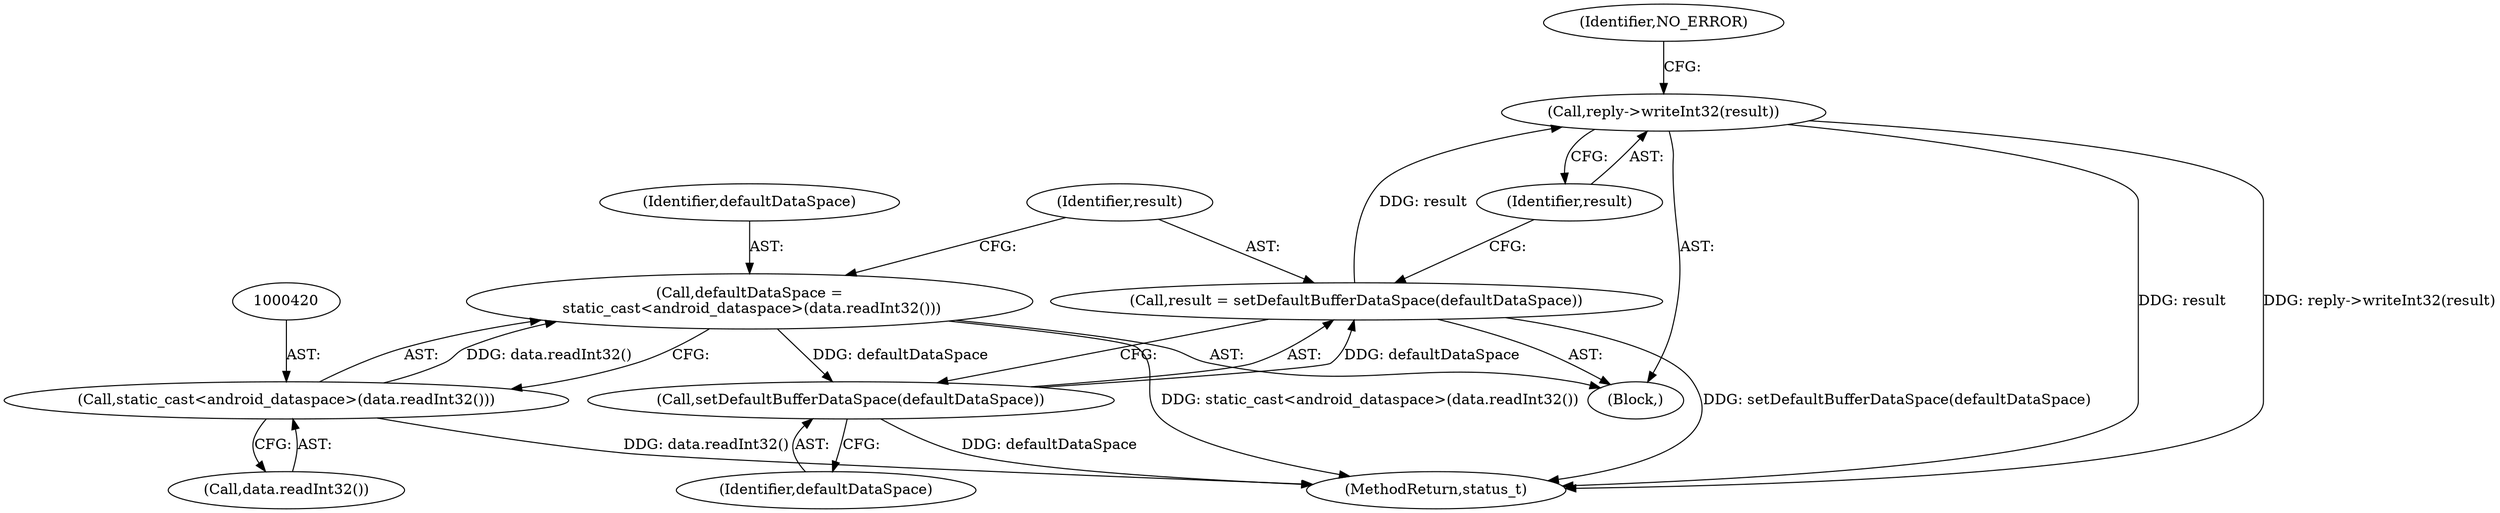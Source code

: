 digraph "0_Android_a30d7d90c4f718e46fb41a99b3d52800e1011b73@API" {
"1000427" [label="(Call,reply->writeInt32(result))"];
"1000423" [label="(Call,result = setDefaultBufferDataSpace(defaultDataSpace))"];
"1000425" [label="(Call,setDefaultBufferDataSpace(defaultDataSpace))"];
"1000417" [label="(Call,defaultDataSpace =\n static_cast<android_dataspace>(data.readInt32()))"];
"1000419" [label="(Call,static_cast<android_dataspace>(data.readInt32()))"];
"1000426" [label="(Identifier,defaultDataSpace)"];
"1000428" [label="(Identifier,result)"];
"1000419" [label="(Call,static_cast<android_dataspace>(data.readInt32()))"];
"1000418" [label="(Identifier,defaultDataSpace)"];
"1000411" [label="(Block,)"];
"1000427" [label="(Call,reply->writeInt32(result))"];
"1000424" [label="(Identifier,result)"];
"1000425" [label="(Call,setDefaultBufferDataSpace(defaultDataSpace))"];
"1000423" [label="(Call,result = setDefaultBufferDataSpace(defaultDataSpace))"];
"1000421" [label="(Call,data.readInt32())"];
"1000515" [label="(MethodReturn,status_t)"];
"1000430" [label="(Identifier,NO_ERROR)"];
"1000417" [label="(Call,defaultDataSpace =\n static_cast<android_dataspace>(data.readInt32()))"];
"1000427" -> "1000411"  [label="AST: "];
"1000427" -> "1000428"  [label="CFG: "];
"1000428" -> "1000427"  [label="AST: "];
"1000430" -> "1000427"  [label="CFG: "];
"1000427" -> "1000515"  [label="DDG: result"];
"1000427" -> "1000515"  [label="DDG: reply->writeInt32(result)"];
"1000423" -> "1000427"  [label="DDG: result"];
"1000423" -> "1000411"  [label="AST: "];
"1000423" -> "1000425"  [label="CFG: "];
"1000424" -> "1000423"  [label="AST: "];
"1000425" -> "1000423"  [label="AST: "];
"1000428" -> "1000423"  [label="CFG: "];
"1000423" -> "1000515"  [label="DDG: setDefaultBufferDataSpace(defaultDataSpace)"];
"1000425" -> "1000423"  [label="DDG: defaultDataSpace"];
"1000425" -> "1000426"  [label="CFG: "];
"1000426" -> "1000425"  [label="AST: "];
"1000425" -> "1000515"  [label="DDG: defaultDataSpace"];
"1000417" -> "1000425"  [label="DDG: defaultDataSpace"];
"1000417" -> "1000411"  [label="AST: "];
"1000417" -> "1000419"  [label="CFG: "];
"1000418" -> "1000417"  [label="AST: "];
"1000419" -> "1000417"  [label="AST: "];
"1000424" -> "1000417"  [label="CFG: "];
"1000417" -> "1000515"  [label="DDG: static_cast<android_dataspace>(data.readInt32())"];
"1000419" -> "1000417"  [label="DDG: data.readInt32()"];
"1000419" -> "1000421"  [label="CFG: "];
"1000420" -> "1000419"  [label="AST: "];
"1000421" -> "1000419"  [label="AST: "];
"1000419" -> "1000515"  [label="DDG: data.readInt32()"];
}
